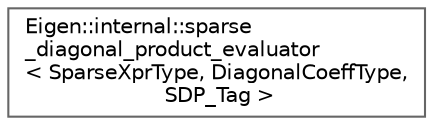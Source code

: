 digraph "类继承关系图"
{
 // LATEX_PDF_SIZE
  bgcolor="transparent";
  edge [fontname=Helvetica,fontsize=10,labelfontname=Helvetica,labelfontsize=10];
  node [fontname=Helvetica,fontsize=10,shape=box,height=0.2,width=0.4];
  rankdir="LR";
  Node0 [id="Node000000",label="Eigen::internal::sparse\l_diagonal_product_evaluator\l\< SparseXprType, DiagonalCoeffType,\l SDP_Tag \>",height=0.2,width=0.4,color="grey40", fillcolor="white", style="filled",URL="$struct_eigen_1_1internal_1_1sparse__diagonal__product__evaluator.html",tooltip=" "];
}
